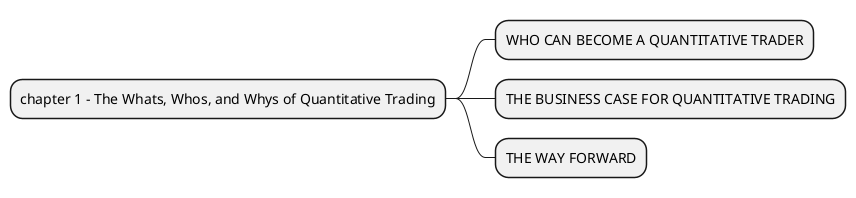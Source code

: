 @startmindmap
+ chapter 1 - The Whats, Whos, and Whys of Quantitative Trading
++ WHO CAN BECOME A QUANTITATIVE TRADER
++ THE BUSINESS CASE FOR QUANTITATIVE TRADING
++ THE WAY FORWARD
@endmindmap